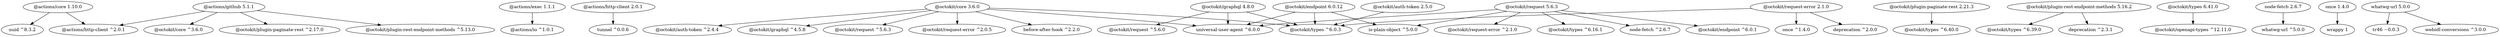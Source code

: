@startuml
digraph foo {
  "@actions/core 1.10.0" -> "@actions/http-client ^2.0.1"
  "@actions/core 1.10.0" -> "uuid ^8.3.2"
  "@actions/exec 1.1.1" -> "@actions/io ^1.0.1"
  "@actions/github 5.1.1" -> "@actions/http-client ^2.0.1"
  "@actions/github 5.1.1" -> "@octokit/core ^3.6.0"
  "@actions/github 5.1.1" -> "@octokit/plugin-paginate-rest ^2.17.0"
"@actions/github 5.1.1" -> "@octokit/plugin-rest-endpoint-methods ^5.13.0"
  "@actions/http-client 2.0.1" -> "tunnel ^0.0.6"
  "@octokit/auth-token 2.5.0" -> "@octokit/types ^6.0.3"
  "@octokit/core 3.6.0" -> "@octokit/auth-token ^2.4.4"
  "@octokit/core 3.6.0"  -> "@octokit/graphql ^4.5.8"
  "@octokit/core 3.6.0"  -> "@octokit/request ^5.6.3"
  "@octokit/core 3.6.0"  -> "@octokit/request-error ^2.0.5"
  "@octokit/core 3.6.0"  -> "@octokit/types ^6.0.3"
  "@octokit/core 3.6.0"  -> "before-after-hook ^2.2.0"
  "@octokit/core 3.6.0"  -> "universal-user-agent ^6.0.0"
  "@octokit/endpoint 6.0.12" -> "@octokit/types ^6.0.3"
  "@octokit/endpoint 6.0.12" -> "is-plain-object ^5.0.0"
  "@octokit/endpoint 6.0.12" -> "universal-user-agent ^6.0.0"
  "@octokit/graphql 4.8.0" -> "@octokit/request ^5.6.0"
  "@octokit/graphql 4.8.0" -> "@octokit/types ^6.0.3"
  "@octokit/graphql 4.8.0" -> "universal-user-agent ^6.0.0"
  "@octokit/plugin-paginate-rest 2.21.3" -> "@octokit/types ^6.40.0"
  "@octokit/plugin-rest-endpoint-methods 5.16.2" -> "@octokit/types ^6.39.0"
  "@octokit/plugin-rest-endpoint-methods 5.16.2" -> "deprecation ^2.3.1"
  "@octokit/request 5.6.3" -> "@octokit/endpoint ^6.0.1"
  "@octokit/request 5.6.3" -> "@octokit/request-error ^2.1.0"
  "@octokit/request 5.6.3" -> "@octokit/types ^6.16.1"
  "@octokit/request 5.6.3" -> "is-plain-object ^5.0.0"
  "@octokit/request 5.6.3" -> "node-fetch ^2.6.7"
  "@octokit/request 5.6.3" -> "universal-user-agent ^6.0.0"
  "@octokit/request-error 2.1.0" -> "@octokit/types ^6.0.3"
  "@octokit/request-error 2.1.0" -> "deprecation ^2.0.0"
  "@octokit/request-error 2.1.0" -> "once ^1.4.0"
  "@octokit/types 6.41.0" -> "@octokit/openapi-types ^12.11.0"
  "node-fetch 2.6.7" -> "whatwg-url ^5.0.0"
  "once 1.4.0" -> "wrappy 1"
  "whatwg-url 5.0.0" -> "tr46 ~0.0.3"
  "whatwg-url 5.0.0" -> "webidl-conversions ^3.0.0"

  }
  @enduml